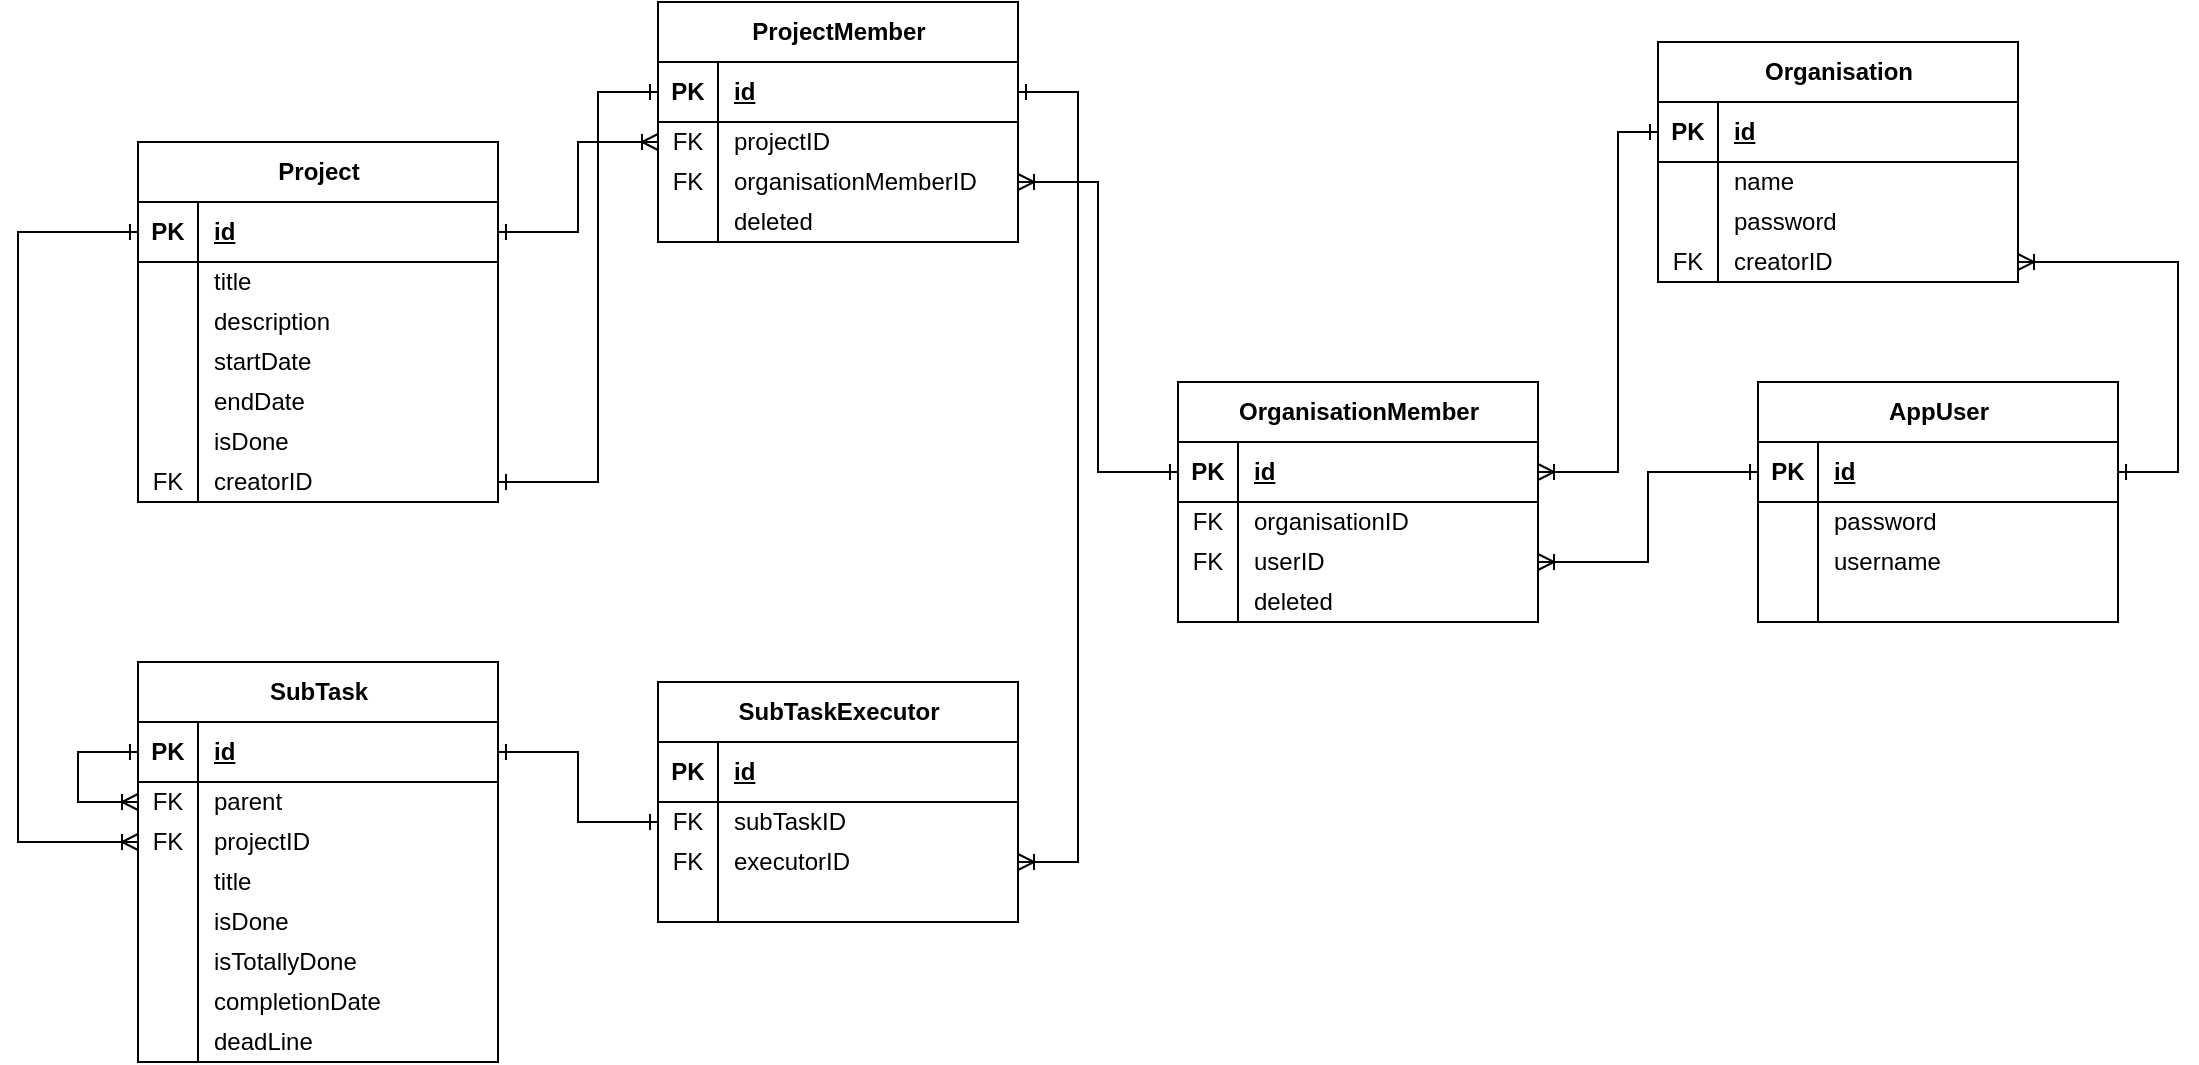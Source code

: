 <mxfile version="24.2.8" type="device">
  <diagram id="R2lEEEUBdFMjLlhIrx00" name="Page-1">
    <mxGraphModel dx="2830" dy="1121" grid="1" gridSize="10" guides="1" tooltips="1" connect="1" arrows="1" fold="1" page="1" pageScale="1" pageWidth="850" pageHeight="1100" math="0" shadow="0" extFonts="Permanent Marker^https://fonts.googleapis.com/css?family=Permanent+Marker">
      <root>
        <mxCell id="0" />
        <mxCell id="1" parent="0" />
        <mxCell id="caWOjnp4RbD7j8c95gHB-34" value="AppUser" style="shape=table;startSize=30;container=1;collapsible=1;childLayout=tableLayout;fixedRows=1;rowLines=0;fontStyle=1;align=center;resizeLast=1;html=1;" vertex="1" parent="1">
          <mxGeometry x="330" y="550" width="180" height="120" as="geometry" />
        </mxCell>
        <mxCell id="caWOjnp4RbD7j8c95gHB-35" value="" style="shape=tableRow;horizontal=0;startSize=0;swimlaneHead=0;swimlaneBody=0;fillColor=none;collapsible=0;dropTarget=0;points=[[0,0.5],[1,0.5]];portConstraint=eastwest;top=0;left=0;right=0;bottom=1;" vertex="1" parent="caWOjnp4RbD7j8c95gHB-34">
          <mxGeometry y="30" width="180" height="30" as="geometry" />
        </mxCell>
        <mxCell id="caWOjnp4RbD7j8c95gHB-36" value="PK" style="shape=partialRectangle;connectable=0;fillColor=none;top=0;left=0;bottom=0;right=0;fontStyle=1;overflow=hidden;whiteSpace=wrap;html=1;" vertex="1" parent="caWOjnp4RbD7j8c95gHB-35">
          <mxGeometry width="30" height="30" as="geometry">
            <mxRectangle width="30" height="30" as="alternateBounds" />
          </mxGeometry>
        </mxCell>
        <mxCell id="caWOjnp4RbD7j8c95gHB-37" value="id" style="shape=partialRectangle;connectable=0;fillColor=none;top=0;left=0;bottom=0;right=0;align=left;spacingLeft=6;fontStyle=5;overflow=hidden;whiteSpace=wrap;html=1;" vertex="1" parent="caWOjnp4RbD7j8c95gHB-35">
          <mxGeometry x="30" width="150" height="30" as="geometry">
            <mxRectangle width="150" height="30" as="alternateBounds" />
          </mxGeometry>
        </mxCell>
        <mxCell id="caWOjnp4RbD7j8c95gHB-38" value="" style="shape=tableRow;horizontal=0;startSize=0;swimlaneHead=0;swimlaneBody=0;fillColor=none;collapsible=0;dropTarget=0;points=[[0,0.5],[1,0.5]];portConstraint=eastwest;top=0;left=0;right=0;bottom=0;" vertex="1" parent="caWOjnp4RbD7j8c95gHB-34">
          <mxGeometry y="60" width="180" height="20" as="geometry" />
        </mxCell>
        <mxCell id="caWOjnp4RbD7j8c95gHB-39" value="" style="shape=partialRectangle;connectable=0;fillColor=none;top=0;left=0;bottom=0;right=0;editable=1;overflow=hidden;whiteSpace=wrap;html=1;" vertex="1" parent="caWOjnp4RbD7j8c95gHB-38">
          <mxGeometry width="30" height="20" as="geometry">
            <mxRectangle width="30" height="20" as="alternateBounds" />
          </mxGeometry>
        </mxCell>
        <mxCell id="caWOjnp4RbD7j8c95gHB-40" value="password" style="shape=partialRectangle;connectable=0;fillColor=none;top=0;left=0;bottom=0;right=0;align=left;spacingLeft=6;overflow=hidden;whiteSpace=wrap;html=1;" vertex="1" parent="caWOjnp4RbD7j8c95gHB-38">
          <mxGeometry x="30" width="150" height="20" as="geometry">
            <mxRectangle width="150" height="20" as="alternateBounds" />
          </mxGeometry>
        </mxCell>
        <mxCell id="caWOjnp4RbD7j8c95gHB-41" value="" style="shape=tableRow;horizontal=0;startSize=0;swimlaneHead=0;swimlaneBody=0;fillColor=none;collapsible=0;dropTarget=0;points=[[0,0.5],[1,0.5]];portConstraint=eastwest;top=0;left=0;right=0;bottom=0;" vertex="1" parent="caWOjnp4RbD7j8c95gHB-34">
          <mxGeometry y="80" width="180" height="20" as="geometry" />
        </mxCell>
        <mxCell id="caWOjnp4RbD7j8c95gHB-42" value="" style="shape=partialRectangle;connectable=0;fillColor=none;top=0;left=0;bottom=0;right=0;editable=1;overflow=hidden;whiteSpace=wrap;html=1;" vertex="1" parent="caWOjnp4RbD7j8c95gHB-41">
          <mxGeometry width="30" height="20" as="geometry">
            <mxRectangle width="30" height="20" as="alternateBounds" />
          </mxGeometry>
        </mxCell>
        <mxCell id="caWOjnp4RbD7j8c95gHB-43" value="username" style="shape=partialRectangle;connectable=0;fillColor=none;top=0;left=0;bottom=0;right=0;align=left;spacingLeft=6;overflow=hidden;whiteSpace=wrap;html=1;" vertex="1" parent="caWOjnp4RbD7j8c95gHB-41">
          <mxGeometry x="30" width="150" height="20" as="geometry">
            <mxRectangle width="150" height="20" as="alternateBounds" />
          </mxGeometry>
        </mxCell>
        <mxCell id="caWOjnp4RbD7j8c95gHB-44" value="" style="shape=tableRow;horizontal=0;startSize=0;swimlaneHead=0;swimlaneBody=0;fillColor=none;collapsible=0;dropTarget=0;points=[[0,0.5],[1,0.5]];portConstraint=eastwest;top=0;left=0;right=0;bottom=0;" vertex="1" parent="caWOjnp4RbD7j8c95gHB-34">
          <mxGeometry y="100" width="180" height="20" as="geometry" />
        </mxCell>
        <mxCell id="caWOjnp4RbD7j8c95gHB-45" value="" style="shape=partialRectangle;connectable=0;fillColor=none;top=0;left=0;bottom=0;right=0;editable=1;overflow=hidden;whiteSpace=wrap;html=1;" vertex="1" parent="caWOjnp4RbD7j8c95gHB-44">
          <mxGeometry width="30" height="20" as="geometry">
            <mxRectangle width="30" height="20" as="alternateBounds" />
          </mxGeometry>
        </mxCell>
        <mxCell id="caWOjnp4RbD7j8c95gHB-46" value="" style="shape=partialRectangle;connectable=0;fillColor=none;top=0;left=0;bottom=0;right=0;align=left;spacingLeft=6;overflow=hidden;whiteSpace=wrap;html=1;" vertex="1" parent="caWOjnp4RbD7j8c95gHB-44">
          <mxGeometry x="30" width="150" height="20" as="geometry">
            <mxRectangle width="150" height="20" as="alternateBounds" />
          </mxGeometry>
        </mxCell>
        <mxCell id="caWOjnp4RbD7j8c95gHB-50" value="Organisation" style="shape=table;startSize=30;container=1;collapsible=1;childLayout=tableLayout;fixedRows=1;rowLines=0;fontStyle=1;align=center;resizeLast=1;html=1;" vertex="1" parent="1">
          <mxGeometry x="280" y="380" width="180" height="120" as="geometry" />
        </mxCell>
        <mxCell id="caWOjnp4RbD7j8c95gHB-51" value="" style="shape=tableRow;horizontal=0;startSize=0;swimlaneHead=0;swimlaneBody=0;fillColor=none;collapsible=0;dropTarget=0;points=[[0,0.5],[1,0.5]];portConstraint=eastwest;top=0;left=0;right=0;bottom=1;" vertex="1" parent="caWOjnp4RbD7j8c95gHB-50">
          <mxGeometry y="30" width="180" height="30" as="geometry" />
        </mxCell>
        <mxCell id="caWOjnp4RbD7j8c95gHB-52" value="PK" style="shape=partialRectangle;connectable=0;fillColor=none;top=0;left=0;bottom=0;right=0;fontStyle=1;overflow=hidden;whiteSpace=wrap;html=1;" vertex="1" parent="caWOjnp4RbD7j8c95gHB-51">
          <mxGeometry width="30" height="30" as="geometry">
            <mxRectangle width="30" height="30" as="alternateBounds" />
          </mxGeometry>
        </mxCell>
        <mxCell id="caWOjnp4RbD7j8c95gHB-53" value="id" style="shape=partialRectangle;connectable=0;fillColor=none;top=0;left=0;bottom=0;right=0;align=left;spacingLeft=6;fontStyle=5;overflow=hidden;whiteSpace=wrap;html=1;" vertex="1" parent="caWOjnp4RbD7j8c95gHB-51">
          <mxGeometry x="30" width="150" height="30" as="geometry">
            <mxRectangle width="150" height="30" as="alternateBounds" />
          </mxGeometry>
        </mxCell>
        <mxCell id="caWOjnp4RbD7j8c95gHB-54" value="" style="shape=tableRow;horizontal=0;startSize=0;swimlaneHead=0;swimlaneBody=0;fillColor=none;collapsible=0;dropTarget=0;points=[[0,0.5],[1,0.5]];portConstraint=eastwest;top=0;left=0;right=0;bottom=0;" vertex="1" parent="caWOjnp4RbD7j8c95gHB-50">
          <mxGeometry y="60" width="180" height="20" as="geometry" />
        </mxCell>
        <mxCell id="caWOjnp4RbD7j8c95gHB-55" value="" style="shape=partialRectangle;connectable=0;fillColor=none;top=0;left=0;bottom=0;right=0;editable=1;overflow=hidden;whiteSpace=wrap;html=1;" vertex="1" parent="caWOjnp4RbD7j8c95gHB-54">
          <mxGeometry width="30" height="20" as="geometry">
            <mxRectangle width="30" height="20" as="alternateBounds" />
          </mxGeometry>
        </mxCell>
        <mxCell id="caWOjnp4RbD7j8c95gHB-56" value="name" style="shape=partialRectangle;connectable=0;fillColor=none;top=0;left=0;bottom=0;right=0;align=left;spacingLeft=6;overflow=hidden;whiteSpace=wrap;html=1;" vertex="1" parent="caWOjnp4RbD7j8c95gHB-54">
          <mxGeometry x="30" width="150" height="20" as="geometry">
            <mxRectangle width="150" height="20" as="alternateBounds" />
          </mxGeometry>
        </mxCell>
        <mxCell id="caWOjnp4RbD7j8c95gHB-57" value="" style="shape=tableRow;horizontal=0;startSize=0;swimlaneHead=0;swimlaneBody=0;fillColor=none;collapsible=0;dropTarget=0;points=[[0,0.5],[1,0.5]];portConstraint=eastwest;top=0;left=0;right=0;bottom=0;" vertex="1" parent="caWOjnp4RbD7j8c95gHB-50">
          <mxGeometry y="80" width="180" height="20" as="geometry" />
        </mxCell>
        <mxCell id="caWOjnp4RbD7j8c95gHB-58" value="" style="shape=partialRectangle;connectable=0;fillColor=none;top=0;left=0;bottom=0;right=0;editable=1;overflow=hidden;whiteSpace=wrap;html=1;" vertex="1" parent="caWOjnp4RbD7j8c95gHB-57">
          <mxGeometry width="30" height="20" as="geometry">
            <mxRectangle width="30" height="20" as="alternateBounds" />
          </mxGeometry>
        </mxCell>
        <mxCell id="caWOjnp4RbD7j8c95gHB-59" value="password" style="shape=partialRectangle;connectable=0;fillColor=none;top=0;left=0;bottom=0;right=0;align=left;spacingLeft=6;overflow=hidden;whiteSpace=wrap;html=1;" vertex="1" parent="caWOjnp4RbD7j8c95gHB-57">
          <mxGeometry x="30" width="150" height="20" as="geometry">
            <mxRectangle width="150" height="20" as="alternateBounds" />
          </mxGeometry>
        </mxCell>
        <mxCell id="caWOjnp4RbD7j8c95gHB-60" value="" style="shape=tableRow;horizontal=0;startSize=0;swimlaneHead=0;swimlaneBody=0;fillColor=none;collapsible=0;dropTarget=0;points=[[0,0.5],[1,0.5]];portConstraint=eastwest;top=0;left=0;right=0;bottom=0;" vertex="1" parent="caWOjnp4RbD7j8c95gHB-50">
          <mxGeometry y="100" width="180" height="20" as="geometry" />
        </mxCell>
        <mxCell id="caWOjnp4RbD7j8c95gHB-61" value="FK" style="shape=partialRectangle;connectable=0;fillColor=none;top=0;left=0;bottom=0;right=0;editable=1;overflow=hidden;whiteSpace=wrap;html=1;" vertex="1" parent="caWOjnp4RbD7j8c95gHB-60">
          <mxGeometry width="30" height="20" as="geometry">
            <mxRectangle width="30" height="20" as="alternateBounds" />
          </mxGeometry>
        </mxCell>
        <mxCell id="caWOjnp4RbD7j8c95gHB-62" value="creatorID" style="shape=partialRectangle;connectable=0;fillColor=none;top=0;left=0;bottom=0;right=0;align=left;spacingLeft=6;overflow=hidden;whiteSpace=wrap;html=1;" vertex="1" parent="caWOjnp4RbD7j8c95gHB-60">
          <mxGeometry x="30" width="150" height="20" as="geometry">
            <mxRectangle width="150" height="20" as="alternateBounds" />
          </mxGeometry>
        </mxCell>
        <mxCell id="caWOjnp4RbD7j8c95gHB-63" value="OrganisationMember" style="shape=table;startSize=30;container=1;collapsible=1;childLayout=tableLayout;fixedRows=1;rowLines=0;fontStyle=1;align=center;resizeLast=1;html=1;" vertex="1" parent="1">
          <mxGeometry x="40" y="550" width="180" height="120" as="geometry" />
        </mxCell>
        <mxCell id="caWOjnp4RbD7j8c95gHB-64" value="" style="shape=tableRow;horizontal=0;startSize=0;swimlaneHead=0;swimlaneBody=0;fillColor=none;collapsible=0;dropTarget=0;points=[[0,0.5],[1,0.5]];portConstraint=eastwest;top=0;left=0;right=0;bottom=1;" vertex="1" parent="caWOjnp4RbD7j8c95gHB-63">
          <mxGeometry y="30" width="180" height="30" as="geometry" />
        </mxCell>
        <mxCell id="caWOjnp4RbD7j8c95gHB-65" value="PK" style="shape=partialRectangle;connectable=0;fillColor=none;top=0;left=0;bottom=0;right=0;fontStyle=1;overflow=hidden;whiteSpace=wrap;html=1;" vertex="1" parent="caWOjnp4RbD7j8c95gHB-64">
          <mxGeometry width="30" height="30" as="geometry">
            <mxRectangle width="30" height="30" as="alternateBounds" />
          </mxGeometry>
        </mxCell>
        <mxCell id="caWOjnp4RbD7j8c95gHB-66" value="id" style="shape=partialRectangle;connectable=0;fillColor=none;top=0;left=0;bottom=0;right=0;align=left;spacingLeft=6;fontStyle=5;overflow=hidden;whiteSpace=wrap;html=1;" vertex="1" parent="caWOjnp4RbD7j8c95gHB-64">
          <mxGeometry x="30" width="150" height="30" as="geometry">
            <mxRectangle width="150" height="30" as="alternateBounds" />
          </mxGeometry>
        </mxCell>
        <mxCell id="caWOjnp4RbD7j8c95gHB-67" value="" style="shape=tableRow;horizontal=0;startSize=0;swimlaneHead=0;swimlaneBody=0;fillColor=none;collapsible=0;dropTarget=0;points=[[0,0.5],[1,0.5]];portConstraint=eastwest;top=0;left=0;right=0;bottom=0;" vertex="1" parent="caWOjnp4RbD7j8c95gHB-63">
          <mxGeometry y="60" width="180" height="20" as="geometry" />
        </mxCell>
        <mxCell id="caWOjnp4RbD7j8c95gHB-68" value="FK" style="shape=partialRectangle;connectable=0;fillColor=none;top=0;left=0;bottom=0;right=0;editable=1;overflow=hidden;whiteSpace=wrap;html=1;" vertex="1" parent="caWOjnp4RbD7j8c95gHB-67">
          <mxGeometry width="30" height="20" as="geometry">
            <mxRectangle width="30" height="20" as="alternateBounds" />
          </mxGeometry>
        </mxCell>
        <mxCell id="caWOjnp4RbD7j8c95gHB-69" value="organisationID" style="shape=partialRectangle;connectable=0;fillColor=none;top=0;left=0;bottom=0;right=0;align=left;spacingLeft=6;overflow=hidden;whiteSpace=wrap;html=1;" vertex="1" parent="caWOjnp4RbD7j8c95gHB-67">
          <mxGeometry x="30" width="150" height="20" as="geometry">
            <mxRectangle width="150" height="20" as="alternateBounds" />
          </mxGeometry>
        </mxCell>
        <mxCell id="caWOjnp4RbD7j8c95gHB-70" value="" style="shape=tableRow;horizontal=0;startSize=0;swimlaneHead=0;swimlaneBody=0;fillColor=none;collapsible=0;dropTarget=0;points=[[0,0.5],[1,0.5]];portConstraint=eastwest;top=0;left=0;right=0;bottom=0;" vertex="1" parent="caWOjnp4RbD7j8c95gHB-63">
          <mxGeometry y="80" width="180" height="20" as="geometry" />
        </mxCell>
        <mxCell id="caWOjnp4RbD7j8c95gHB-71" value="FK" style="shape=partialRectangle;connectable=0;fillColor=none;top=0;left=0;bottom=0;right=0;editable=1;overflow=hidden;whiteSpace=wrap;html=1;" vertex="1" parent="caWOjnp4RbD7j8c95gHB-70">
          <mxGeometry width="30" height="20" as="geometry">
            <mxRectangle width="30" height="20" as="alternateBounds" />
          </mxGeometry>
        </mxCell>
        <mxCell id="caWOjnp4RbD7j8c95gHB-72" value="userID" style="shape=partialRectangle;connectable=0;fillColor=none;top=0;left=0;bottom=0;right=0;align=left;spacingLeft=6;overflow=hidden;whiteSpace=wrap;html=1;" vertex="1" parent="caWOjnp4RbD7j8c95gHB-70">
          <mxGeometry x="30" width="150" height="20" as="geometry">
            <mxRectangle width="150" height="20" as="alternateBounds" />
          </mxGeometry>
        </mxCell>
        <mxCell id="caWOjnp4RbD7j8c95gHB-73" value="" style="shape=tableRow;horizontal=0;startSize=0;swimlaneHead=0;swimlaneBody=0;fillColor=none;collapsible=0;dropTarget=0;points=[[0,0.5],[1,0.5]];portConstraint=eastwest;top=0;left=0;right=0;bottom=0;" vertex="1" parent="caWOjnp4RbD7j8c95gHB-63">
          <mxGeometry y="100" width="180" height="20" as="geometry" />
        </mxCell>
        <mxCell id="caWOjnp4RbD7j8c95gHB-74" value="" style="shape=partialRectangle;connectable=0;fillColor=none;top=0;left=0;bottom=0;right=0;editable=1;overflow=hidden;whiteSpace=wrap;html=1;" vertex="1" parent="caWOjnp4RbD7j8c95gHB-73">
          <mxGeometry width="30" height="20" as="geometry">
            <mxRectangle width="30" height="20" as="alternateBounds" />
          </mxGeometry>
        </mxCell>
        <mxCell id="caWOjnp4RbD7j8c95gHB-75" value="deleted" style="shape=partialRectangle;connectable=0;fillColor=none;top=0;left=0;bottom=0;right=0;align=left;spacingLeft=6;overflow=hidden;whiteSpace=wrap;html=1;" vertex="1" parent="caWOjnp4RbD7j8c95gHB-73">
          <mxGeometry x="30" width="150" height="20" as="geometry">
            <mxRectangle width="150" height="20" as="alternateBounds" />
          </mxGeometry>
        </mxCell>
        <mxCell id="caWOjnp4RbD7j8c95gHB-76" value="ProjectMember" style="shape=table;startSize=30;container=1;collapsible=1;childLayout=tableLayout;fixedRows=1;rowLines=0;fontStyle=1;align=center;resizeLast=1;html=1;" vertex="1" parent="1">
          <mxGeometry x="-220" y="360" width="180" height="120" as="geometry" />
        </mxCell>
        <mxCell id="caWOjnp4RbD7j8c95gHB-77" value="" style="shape=tableRow;horizontal=0;startSize=0;swimlaneHead=0;swimlaneBody=0;fillColor=none;collapsible=0;dropTarget=0;points=[[0,0.5],[1,0.5]];portConstraint=eastwest;top=0;left=0;right=0;bottom=1;" vertex="1" parent="caWOjnp4RbD7j8c95gHB-76">
          <mxGeometry y="30" width="180" height="30" as="geometry" />
        </mxCell>
        <mxCell id="caWOjnp4RbD7j8c95gHB-78" value="PK" style="shape=partialRectangle;connectable=0;fillColor=none;top=0;left=0;bottom=0;right=0;fontStyle=1;overflow=hidden;whiteSpace=wrap;html=1;" vertex="1" parent="caWOjnp4RbD7j8c95gHB-77">
          <mxGeometry width="30" height="30" as="geometry">
            <mxRectangle width="30" height="30" as="alternateBounds" />
          </mxGeometry>
        </mxCell>
        <mxCell id="caWOjnp4RbD7j8c95gHB-79" value="id" style="shape=partialRectangle;connectable=0;fillColor=none;top=0;left=0;bottom=0;right=0;align=left;spacingLeft=6;fontStyle=5;overflow=hidden;whiteSpace=wrap;html=1;" vertex="1" parent="caWOjnp4RbD7j8c95gHB-77">
          <mxGeometry x="30" width="150" height="30" as="geometry">
            <mxRectangle width="150" height="30" as="alternateBounds" />
          </mxGeometry>
        </mxCell>
        <mxCell id="caWOjnp4RbD7j8c95gHB-80" value="" style="shape=tableRow;horizontal=0;startSize=0;swimlaneHead=0;swimlaneBody=0;fillColor=none;collapsible=0;dropTarget=0;points=[[0,0.5],[1,0.5]];portConstraint=eastwest;top=0;left=0;right=0;bottom=0;" vertex="1" parent="caWOjnp4RbD7j8c95gHB-76">
          <mxGeometry y="60" width="180" height="20" as="geometry" />
        </mxCell>
        <mxCell id="caWOjnp4RbD7j8c95gHB-81" value="FK" style="shape=partialRectangle;connectable=0;fillColor=none;top=0;left=0;bottom=0;right=0;editable=1;overflow=hidden;whiteSpace=wrap;html=1;" vertex="1" parent="caWOjnp4RbD7j8c95gHB-80">
          <mxGeometry width="30" height="20" as="geometry">
            <mxRectangle width="30" height="20" as="alternateBounds" />
          </mxGeometry>
        </mxCell>
        <mxCell id="caWOjnp4RbD7j8c95gHB-82" value="projectID" style="shape=partialRectangle;connectable=0;fillColor=none;top=0;left=0;bottom=0;right=0;align=left;spacingLeft=6;overflow=hidden;whiteSpace=wrap;html=1;" vertex="1" parent="caWOjnp4RbD7j8c95gHB-80">
          <mxGeometry x="30" width="150" height="20" as="geometry">
            <mxRectangle width="150" height="20" as="alternateBounds" />
          </mxGeometry>
        </mxCell>
        <mxCell id="caWOjnp4RbD7j8c95gHB-83" value="" style="shape=tableRow;horizontal=0;startSize=0;swimlaneHead=0;swimlaneBody=0;fillColor=none;collapsible=0;dropTarget=0;points=[[0,0.5],[1,0.5]];portConstraint=eastwest;top=0;left=0;right=0;bottom=0;" vertex="1" parent="caWOjnp4RbD7j8c95gHB-76">
          <mxGeometry y="80" width="180" height="20" as="geometry" />
        </mxCell>
        <mxCell id="caWOjnp4RbD7j8c95gHB-84" value="FK" style="shape=partialRectangle;connectable=0;fillColor=none;top=0;left=0;bottom=0;right=0;editable=1;overflow=hidden;whiteSpace=wrap;html=1;" vertex="1" parent="caWOjnp4RbD7j8c95gHB-83">
          <mxGeometry width="30" height="20" as="geometry">
            <mxRectangle width="30" height="20" as="alternateBounds" />
          </mxGeometry>
        </mxCell>
        <mxCell id="caWOjnp4RbD7j8c95gHB-85" value="organisationMemberID" style="shape=partialRectangle;connectable=0;fillColor=none;top=0;left=0;bottom=0;right=0;align=left;spacingLeft=6;overflow=hidden;whiteSpace=wrap;html=1;" vertex="1" parent="caWOjnp4RbD7j8c95gHB-83">
          <mxGeometry x="30" width="150" height="20" as="geometry">
            <mxRectangle width="150" height="20" as="alternateBounds" />
          </mxGeometry>
        </mxCell>
        <mxCell id="caWOjnp4RbD7j8c95gHB-86" value="" style="shape=tableRow;horizontal=0;startSize=0;swimlaneHead=0;swimlaneBody=0;fillColor=none;collapsible=0;dropTarget=0;points=[[0,0.5],[1,0.5]];portConstraint=eastwest;top=0;left=0;right=0;bottom=0;" vertex="1" parent="caWOjnp4RbD7j8c95gHB-76">
          <mxGeometry y="100" width="180" height="20" as="geometry" />
        </mxCell>
        <mxCell id="caWOjnp4RbD7j8c95gHB-87" value="" style="shape=partialRectangle;connectable=0;fillColor=none;top=0;left=0;bottom=0;right=0;editable=1;overflow=hidden;whiteSpace=wrap;html=1;" vertex="1" parent="caWOjnp4RbD7j8c95gHB-86">
          <mxGeometry width="30" height="20" as="geometry">
            <mxRectangle width="30" height="20" as="alternateBounds" />
          </mxGeometry>
        </mxCell>
        <mxCell id="caWOjnp4RbD7j8c95gHB-88" value="deleted" style="shape=partialRectangle;connectable=0;fillColor=none;top=0;left=0;bottom=0;right=0;align=left;spacingLeft=6;overflow=hidden;whiteSpace=wrap;html=1;" vertex="1" parent="caWOjnp4RbD7j8c95gHB-86">
          <mxGeometry x="30" width="150" height="20" as="geometry">
            <mxRectangle width="150" height="20" as="alternateBounds" />
          </mxGeometry>
        </mxCell>
        <mxCell id="caWOjnp4RbD7j8c95gHB-121" value="Project" style="shape=table;startSize=30;container=1;collapsible=1;childLayout=tableLayout;fixedRows=1;rowLines=0;fontStyle=1;align=center;resizeLast=1;html=1;" vertex="1" parent="1">
          <mxGeometry x="-480" y="430" width="180" height="180" as="geometry" />
        </mxCell>
        <mxCell id="caWOjnp4RbD7j8c95gHB-122" value="" style="shape=tableRow;horizontal=0;startSize=0;swimlaneHead=0;swimlaneBody=0;fillColor=none;collapsible=0;dropTarget=0;points=[[0,0.5],[1,0.5]];portConstraint=eastwest;top=0;left=0;right=0;bottom=1;" vertex="1" parent="caWOjnp4RbD7j8c95gHB-121">
          <mxGeometry y="30" width="180" height="30" as="geometry" />
        </mxCell>
        <mxCell id="caWOjnp4RbD7j8c95gHB-123" value="PK" style="shape=partialRectangle;connectable=0;fillColor=none;top=0;left=0;bottom=0;right=0;fontStyle=1;overflow=hidden;whiteSpace=wrap;html=1;" vertex="1" parent="caWOjnp4RbD7j8c95gHB-122">
          <mxGeometry width="30" height="30" as="geometry">
            <mxRectangle width="30" height="30" as="alternateBounds" />
          </mxGeometry>
        </mxCell>
        <mxCell id="caWOjnp4RbD7j8c95gHB-124" value="id" style="shape=partialRectangle;connectable=0;fillColor=none;top=0;left=0;bottom=0;right=0;align=left;spacingLeft=6;fontStyle=5;overflow=hidden;whiteSpace=wrap;html=1;" vertex="1" parent="caWOjnp4RbD7j8c95gHB-122">
          <mxGeometry x="30" width="150" height="30" as="geometry">
            <mxRectangle width="150" height="30" as="alternateBounds" />
          </mxGeometry>
        </mxCell>
        <mxCell id="caWOjnp4RbD7j8c95gHB-125" value="" style="shape=tableRow;horizontal=0;startSize=0;swimlaneHead=0;swimlaneBody=0;fillColor=none;collapsible=0;dropTarget=0;points=[[0,0.5],[1,0.5]];portConstraint=eastwest;top=0;left=0;right=0;bottom=0;" vertex="1" parent="caWOjnp4RbD7j8c95gHB-121">
          <mxGeometry y="60" width="180" height="20" as="geometry" />
        </mxCell>
        <mxCell id="caWOjnp4RbD7j8c95gHB-126" value="" style="shape=partialRectangle;connectable=0;fillColor=none;top=0;left=0;bottom=0;right=0;editable=1;overflow=hidden;whiteSpace=wrap;html=1;" vertex="1" parent="caWOjnp4RbD7j8c95gHB-125">
          <mxGeometry width="30" height="20" as="geometry">
            <mxRectangle width="30" height="20" as="alternateBounds" />
          </mxGeometry>
        </mxCell>
        <mxCell id="caWOjnp4RbD7j8c95gHB-127" value="title" style="shape=partialRectangle;connectable=0;fillColor=none;top=0;left=0;bottom=0;right=0;align=left;spacingLeft=6;overflow=hidden;whiteSpace=wrap;html=1;" vertex="1" parent="caWOjnp4RbD7j8c95gHB-125">
          <mxGeometry x="30" width="150" height="20" as="geometry">
            <mxRectangle width="150" height="20" as="alternateBounds" />
          </mxGeometry>
        </mxCell>
        <mxCell id="caWOjnp4RbD7j8c95gHB-128" value="" style="shape=tableRow;horizontal=0;startSize=0;swimlaneHead=0;swimlaneBody=0;fillColor=none;collapsible=0;dropTarget=0;points=[[0,0.5],[1,0.5]];portConstraint=eastwest;top=0;left=0;right=0;bottom=0;" vertex="1" parent="caWOjnp4RbD7j8c95gHB-121">
          <mxGeometry y="80" width="180" height="20" as="geometry" />
        </mxCell>
        <mxCell id="caWOjnp4RbD7j8c95gHB-129" value="" style="shape=partialRectangle;connectable=0;fillColor=none;top=0;left=0;bottom=0;right=0;editable=1;overflow=hidden;whiteSpace=wrap;html=1;" vertex="1" parent="caWOjnp4RbD7j8c95gHB-128">
          <mxGeometry width="30" height="20" as="geometry">
            <mxRectangle width="30" height="20" as="alternateBounds" />
          </mxGeometry>
        </mxCell>
        <mxCell id="caWOjnp4RbD7j8c95gHB-130" value="description" style="shape=partialRectangle;connectable=0;fillColor=none;top=0;left=0;bottom=0;right=0;align=left;spacingLeft=6;overflow=hidden;whiteSpace=wrap;html=1;" vertex="1" parent="caWOjnp4RbD7j8c95gHB-128">
          <mxGeometry x="30" width="150" height="20" as="geometry">
            <mxRectangle width="150" height="20" as="alternateBounds" />
          </mxGeometry>
        </mxCell>
        <mxCell id="caWOjnp4RbD7j8c95gHB-131" value="" style="shape=tableRow;horizontal=0;startSize=0;swimlaneHead=0;swimlaneBody=0;fillColor=none;collapsible=0;dropTarget=0;points=[[0,0.5],[1,0.5]];portConstraint=eastwest;top=0;left=0;right=0;bottom=0;" vertex="1" parent="caWOjnp4RbD7j8c95gHB-121">
          <mxGeometry y="100" width="180" height="20" as="geometry" />
        </mxCell>
        <mxCell id="caWOjnp4RbD7j8c95gHB-132" value="" style="shape=partialRectangle;connectable=0;fillColor=none;top=0;left=0;bottom=0;right=0;editable=1;overflow=hidden;whiteSpace=wrap;html=1;" vertex="1" parent="caWOjnp4RbD7j8c95gHB-131">
          <mxGeometry width="30" height="20" as="geometry">
            <mxRectangle width="30" height="20" as="alternateBounds" />
          </mxGeometry>
        </mxCell>
        <mxCell id="caWOjnp4RbD7j8c95gHB-133" value="startDate" style="shape=partialRectangle;connectable=0;fillColor=none;top=0;left=0;bottom=0;right=0;align=left;spacingLeft=6;overflow=hidden;whiteSpace=wrap;html=1;" vertex="1" parent="caWOjnp4RbD7j8c95gHB-131">
          <mxGeometry x="30" width="150" height="20" as="geometry">
            <mxRectangle width="150" height="20" as="alternateBounds" />
          </mxGeometry>
        </mxCell>
        <mxCell id="caWOjnp4RbD7j8c95gHB-134" value="" style="shape=tableRow;horizontal=0;startSize=0;swimlaneHead=0;swimlaneBody=0;fillColor=none;collapsible=0;dropTarget=0;points=[[0,0.5],[1,0.5]];portConstraint=eastwest;top=0;left=0;right=0;bottom=0;" vertex="1" parent="caWOjnp4RbD7j8c95gHB-121">
          <mxGeometry y="120" width="180" height="20" as="geometry" />
        </mxCell>
        <mxCell id="caWOjnp4RbD7j8c95gHB-135" value="" style="shape=partialRectangle;connectable=0;fillColor=none;top=0;left=0;bottom=0;right=0;editable=1;overflow=hidden;whiteSpace=wrap;html=1;" vertex="1" parent="caWOjnp4RbD7j8c95gHB-134">
          <mxGeometry width="30" height="20" as="geometry">
            <mxRectangle width="30" height="20" as="alternateBounds" />
          </mxGeometry>
        </mxCell>
        <mxCell id="caWOjnp4RbD7j8c95gHB-136" value="endDate" style="shape=partialRectangle;connectable=0;fillColor=none;top=0;left=0;bottom=0;right=0;align=left;spacingLeft=6;overflow=hidden;whiteSpace=wrap;html=1;" vertex="1" parent="caWOjnp4RbD7j8c95gHB-134">
          <mxGeometry x="30" width="150" height="20" as="geometry">
            <mxRectangle width="150" height="20" as="alternateBounds" />
          </mxGeometry>
        </mxCell>
        <mxCell id="caWOjnp4RbD7j8c95gHB-137" value="" style="shape=tableRow;horizontal=0;startSize=0;swimlaneHead=0;swimlaneBody=0;fillColor=none;collapsible=0;dropTarget=0;points=[[0,0.5],[1,0.5]];portConstraint=eastwest;top=0;left=0;right=0;bottom=0;" vertex="1" parent="caWOjnp4RbD7j8c95gHB-121">
          <mxGeometry y="140" width="180" height="20" as="geometry" />
        </mxCell>
        <mxCell id="caWOjnp4RbD7j8c95gHB-138" value="" style="shape=partialRectangle;connectable=0;fillColor=none;top=0;left=0;bottom=0;right=0;editable=1;overflow=hidden;whiteSpace=wrap;html=1;" vertex="1" parent="caWOjnp4RbD7j8c95gHB-137">
          <mxGeometry width="30" height="20" as="geometry">
            <mxRectangle width="30" height="20" as="alternateBounds" />
          </mxGeometry>
        </mxCell>
        <mxCell id="caWOjnp4RbD7j8c95gHB-139" value="isDone" style="shape=partialRectangle;connectable=0;fillColor=none;top=0;left=0;bottom=0;right=0;align=left;spacingLeft=6;overflow=hidden;whiteSpace=wrap;html=1;" vertex="1" parent="caWOjnp4RbD7j8c95gHB-137">
          <mxGeometry x="30" width="150" height="20" as="geometry">
            <mxRectangle width="150" height="20" as="alternateBounds" />
          </mxGeometry>
        </mxCell>
        <mxCell id="caWOjnp4RbD7j8c95gHB-140" value="" style="shape=tableRow;horizontal=0;startSize=0;swimlaneHead=0;swimlaneBody=0;fillColor=none;collapsible=0;dropTarget=0;points=[[0,0.5],[1,0.5]];portConstraint=eastwest;top=0;left=0;right=0;bottom=0;" vertex="1" parent="caWOjnp4RbD7j8c95gHB-121">
          <mxGeometry y="160" width="180" height="20" as="geometry" />
        </mxCell>
        <mxCell id="caWOjnp4RbD7j8c95gHB-141" value="FK" style="shape=partialRectangle;connectable=0;fillColor=none;top=0;left=0;bottom=0;right=0;editable=1;overflow=hidden;whiteSpace=wrap;html=1;" vertex="1" parent="caWOjnp4RbD7j8c95gHB-140">
          <mxGeometry width="30" height="20" as="geometry">
            <mxRectangle width="30" height="20" as="alternateBounds" />
          </mxGeometry>
        </mxCell>
        <mxCell id="caWOjnp4RbD7j8c95gHB-142" value="creatorID" style="shape=partialRectangle;connectable=0;fillColor=none;top=0;left=0;bottom=0;right=0;align=left;spacingLeft=6;overflow=hidden;whiteSpace=wrap;html=1;" vertex="1" parent="caWOjnp4RbD7j8c95gHB-140">
          <mxGeometry x="30" width="150" height="20" as="geometry">
            <mxRectangle width="150" height="20" as="alternateBounds" />
          </mxGeometry>
        </mxCell>
        <mxCell id="caWOjnp4RbD7j8c95gHB-143" value="SubTask" style="shape=table;startSize=30;container=1;collapsible=1;childLayout=tableLayout;fixedRows=1;rowLines=0;fontStyle=1;align=center;resizeLast=1;html=1;" vertex="1" parent="1">
          <mxGeometry x="-480" y="690" width="180" height="200" as="geometry" />
        </mxCell>
        <mxCell id="caWOjnp4RbD7j8c95gHB-144" value="" style="shape=tableRow;horizontal=0;startSize=0;swimlaneHead=0;swimlaneBody=0;fillColor=none;collapsible=0;dropTarget=0;points=[[0,0.5],[1,0.5]];portConstraint=eastwest;top=0;left=0;right=0;bottom=1;" vertex="1" parent="caWOjnp4RbD7j8c95gHB-143">
          <mxGeometry y="30" width="180" height="30" as="geometry" />
        </mxCell>
        <mxCell id="caWOjnp4RbD7j8c95gHB-145" value="PK" style="shape=partialRectangle;connectable=0;fillColor=none;top=0;left=0;bottom=0;right=0;fontStyle=1;overflow=hidden;whiteSpace=wrap;html=1;" vertex="1" parent="caWOjnp4RbD7j8c95gHB-144">
          <mxGeometry width="30" height="30" as="geometry">
            <mxRectangle width="30" height="30" as="alternateBounds" />
          </mxGeometry>
        </mxCell>
        <mxCell id="caWOjnp4RbD7j8c95gHB-146" value="id" style="shape=partialRectangle;connectable=0;fillColor=none;top=0;left=0;bottom=0;right=0;align=left;spacingLeft=6;fontStyle=5;overflow=hidden;whiteSpace=wrap;html=1;" vertex="1" parent="caWOjnp4RbD7j8c95gHB-144">
          <mxGeometry x="30" width="150" height="30" as="geometry">
            <mxRectangle width="150" height="30" as="alternateBounds" />
          </mxGeometry>
        </mxCell>
        <mxCell id="caWOjnp4RbD7j8c95gHB-147" value="" style="shape=tableRow;horizontal=0;startSize=0;swimlaneHead=0;swimlaneBody=0;fillColor=none;collapsible=0;dropTarget=0;points=[[0,0.5],[1,0.5]];portConstraint=eastwest;top=0;left=0;right=0;bottom=0;" vertex="1" parent="caWOjnp4RbD7j8c95gHB-143">
          <mxGeometry y="60" width="180" height="20" as="geometry" />
        </mxCell>
        <mxCell id="caWOjnp4RbD7j8c95gHB-148" value="FK" style="shape=partialRectangle;connectable=0;fillColor=none;top=0;left=0;bottom=0;right=0;editable=1;overflow=hidden;whiteSpace=wrap;html=1;" vertex="1" parent="caWOjnp4RbD7j8c95gHB-147">
          <mxGeometry width="30" height="20" as="geometry">
            <mxRectangle width="30" height="20" as="alternateBounds" />
          </mxGeometry>
        </mxCell>
        <mxCell id="caWOjnp4RbD7j8c95gHB-149" value="parent" style="shape=partialRectangle;connectable=0;fillColor=none;top=0;left=0;bottom=0;right=0;align=left;spacingLeft=6;overflow=hidden;whiteSpace=wrap;html=1;" vertex="1" parent="caWOjnp4RbD7j8c95gHB-147">
          <mxGeometry x="30" width="150" height="20" as="geometry">
            <mxRectangle width="150" height="20" as="alternateBounds" />
          </mxGeometry>
        </mxCell>
        <mxCell id="caWOjnp4RbD7j8c95gHB-150" value="" style="shape=tableRow;horizontal=0;startSize=0;swimlaneHead=0;swimlaneBody=0;fillColor=none;collapsible=0;dropTarget=0;points=[[0,0.5],[1,0.5]];portConstraint=eastwest;top=0;left=0;right=0;bottom=0;" vertex="1" parent="caWOjnp4RbD7j8c95gHB-143">
          <mxGeometry y="80" width="180" height="20" as="geometry" />
        </mxCell>
        <mxCell id="caWOjnp4RbD7j8c95gHB-151" value="FK" style="shape=partialRectangle;connectable=0;fillColor=none;top=0;left=0;bottom=0;right=0;editable=1;overflow=hidden;whiteSpace=wrap;html=1;" vertex="1" parent="caWOjnp4RbD7j8c95gHB-150">
          <mxGeometry width="30" height="20" as="geometry">
            <mxRectangle width="30" height="20" as="alternateBounds" />
          </mxGeometry>
        </mxCell>
        <mxCell id="caWOjnp4RbD7j8c95gHB-152" value="projectID" style="shape=partialRectangle;connectable=0;fillColor=none;top=0;left=0;bottom=0;right=0;align=left;spacingLeft=6;overflow=hidden;whiteSpace=wrap;html=1;" vertex="1" parent="caWOjnp4RbD7j8c95gHB-150">
          <mxGeometry x="30" width="150" height="20" as="geometry">
            <mxRectangle width="150" height="20" as="alternateBounds" />
          </mxGeometry>
        </mxCell>
        <mxCell id="caWOjnp4RbD7j8c95gHB-153" value="" style="shape=tableRow;horizontal=0;startSize=0;swimlaneHead=0;swimlaneBody=0;fillColor=none;collapsible=0;dropTarget=0;points=[[0,0.5],[1,0.5]];portConstraint=eastwest;top=0;left=0;right=0;bottom=0;" vertex="1" parent="caWOjnp4RbD7j8c95gHB-143">
          <mxGeometry y="100" width="180" height="20" as="geometry" />
        </mxCell>
        <mxCell id="caWOjnp4RbD7j8c95gHB-154" value="" style="shape=partialRectangle;connectable=0;fillColor=none;top=0;left=0;bottom=0;right=0;editable=1;overflow=hidden;whiteSpace=wrap;html=1;" vertex="1" parent="caWOjnp4RbD7j8c95gHB-153">
          <mxGeometry width="30" height="20" as="geometry">
            <mxRectangle width="30" height="20" as="alternateBounds" />
          </mxGeometry>
        </mxCell>
        <mxCell id="caWOjnp4RbD7j8c95gHB-155" value="title" style="shape=partialRectangle;connectable=0;fillColor=none;top=0;left=0;bottom=0;right=0;align=left;spacingLeft=6;overflow=hidden;whiteSpace=wrap;html=1;" vertex="1" parent="caWOjnp4RbD7j8c95gHB-153">
          <mxGeometry x="30" width="150" height="20" as="geometry">
            <mxRectangle width="150" height="20" as="alternateBounds" />
          </mxGeometry>
        </mxCell>
        <mxCell id="caWOjnp4RbD7j8c95gHB-156" value="" style="shape=tableRow;horizontal=0;startSize=0;swimlaneHead=0;swimlaneBody=0;fillColor=none;collapsible=0;dropTarget=0;points=[[0,0.5],[1,0.5]];portConstraint=eastwest;top=0;left=0;right=0;bottom=0;" vertex="1" parent="caWOjnp4RbD7j8c95gHB-143">
          <mxGeometry y="120" width="180" height="20" as="geometry" />
        </mxCell>
        <mxCell id="caWOjnp4RbD7j8c95gHB-157" value="" style="shape=partialRectangle;connectable=0;fillColor=none;top=0;left=0;bottom=0;right=0;editable=1;overflow=hidden;whiteSpace=wrap;html=1;" vertex="1" parent="caWOjnp4RbD7j8c95gHB-156">
          <mxGeometry width="30" height="20" as="geometry">
            <mxRectangle width="30" height="20" as="alternateBounds" />
          </mxGeometry>
        </mxCell>
        <mxCell id="caWOjnp4RbD7j8c95gHB-158" value="isDone" style="shape=partialRectangle;connectable=0;fillColor=none;top=0;left=0;bottom=0;right=0;align=left;spacingLeft=6;overflow=hidden;whiteSpace=wrap;html=1;" vertex="1" parent="caWOjnp4RbD7j8c95gHB-156">
          <mxGeometry x="30" width="150" height="20" as="geometry">
            <mxRectangle width="150" height="20" as="alternateBounds" />
          </mxGeometry>
        </mxCell>
        <mxCell id="caWOjnp4RbD7j8c95gHB-159" value="" style="shape=tableRow;horizontal=0;startSize=0;swimlaneHead=0;swimlaneBody=0;fillColor=none;collapsible=0;dropTarget=0;points=[[0,0.5],[1,0.5]];portConstraint=eastwest;top=0;left=0;right=0;bottom=0;" vertex="1" parent="caWOjnp4RbD7j8c95gHB-143">
          <mxGeometry y="140" width="180" height="20" as="geometry" />
        </mxCell>
        <mxCell id="caWOjnp4RbD7j8c95gHB-160" value="" style="shape=partialRectangle;connectable=0;fillColor=none;top=0;left=0;bottom=0;right=0;editable=1;overflow=hidden;whiteSpace=wrap;html=1;" vertex="1" parent="caWOjnp4RbD7j8c95gHB-159">
          <mxGeometry width="30" height="20" as="geometry">
            <mxRectangle width="30" height="20" as="alternateBounds" />
          </mxGeometry>
        </mxCell>
        <mxCell id="caWOjnp4RbD7j8c95gHB-161" value="isTotallyDone" style="shape=partialRectangle;connectable=0;fillColor=none;top=0;left=0;bottom=0;right=0;align=left;spacingLeft=6;overflow=hidden;whiteSpace=wrap;html=1;" vertex="1" parent="caWOjnp4RbD7j8c95gHB-159">
          <mxGeometry x="30" width="150" height="20" as="geometry">
            <mxRectangle width="150" height="20" as="alternateBounds" />
          </mxGeometry>
        </mxCell>
        <mxCell id="caWOjnp4RbD7j8c95gHB-162" value="" style="shape=tableRow;horizontal=0;startSize=0;swimlaneHead=0;swimlaneBody=0;fillColor=none;collapsible=0;dropTarget=0;points=[[0,0.5],[1,0.5]];portConstraint=eastwest;top=0;left=0;right=0;bottom=0;" vertex="1" parent="caWOjnp4RbD7j8c95gHB-143">
          <mxGeometry y="160" width="180" height="20" as="geometry" />
        </mxCell>
        <mxCell id="caWOjnp4RbD7j8c95gHB-163" value="" style="shape=partialRectangle;connectable=0;fillColor=none;top=0;left=0;bottom=0;right=0;editable=1;overflow=hidden;whiteSpace=wrap;html=1;" vertex="1" parent="caWOjnp4RbD7j8c95gHB-162">
          <mxGeometry width="30" height="20" as="geometry">
            <mxRectangle width="30" height="20" as="alternateBounds" />
          </mxGeometry>
        </mxCell>
        <mxCell id="caWOjnp4RbD7j8c95gHB-164" value="completionDate" style="shape=partialRectangle;connectable=0;fillColor=none;top=0;left=0;bottom=0;right=0;align=left;spacingLeft=6;overflow=hidden;whiteSpace=wrap;html=1;" vertex="1" parent="caWOjnp4RbD7j8c95gHB-162">
          <mxGeometry x="30" width="150" height="20" as="geometry">
            <mxRectangle width="150" height="20" as="alternateBounds" />
          </mxGeometry>
        </mxCell>
        <mxCell id="caWOjnp4RbD7j8c95gHB-165" value="" style="shape=tableRow;horizontal=0;startSize=0;swimlaneHead=0;swimlaneBody=0;fillColor=none;collapsible=0;dropTarget=0;points=[[0,0.5],[1,0.5]];portConstraint=eastwest;top=0;left=0;right=0;bottom=0;" vertex="1" parent="caWOjnp4RbD7j8c95gHB-143">
          <mxGeometry y="180" width="180" height="20" as="geometry" />
        </mxCell>
        <mxCell id="caWOjnp4RbD7j8c95gHB-166" value="" style="shape=partialRectangle;connectable=0;fillColor=none;top=0;left=0;bottom=0;right=0;editable=1;overflow=hidden;whiteSpace=wrap;html=1;" vertex="1" parent="caWOjnp4RbD7j8c95gHB-165">
          <mxGeometry width="30" height="20" as="geometry">
            <mxRectangle width="30" height="20" as="alternateBounds" />
          </mxGeometry>
        </mxCell>
        <mxCell id="caWOjnp4RbD7j8c95gHB-167" value="deadLine" style="shape=partialRectangle;connectable=0;fillColor=none;top=0;left=0;bottom=0;right=0;align=left;spacingLeft=6;overflow=hidden;whiteSpace=wrap;html=1;" vertex="1" parent="caWOjnp4RbD7j8c95gHB-165">
          <mxGeometry x="30" width="150" height="20" as="geometry">
            <mxRectangle width="150" height="20" as="alternateBounds" />
          </mxGeometry>
        </mxCell>
        <mxCell id="caWOjnp4RbD7j8c95gHB-194" value="" style="edgeStyle=orthogonalEdgeStyle;fontSize=12;html=1;endArrow=ERone;rounded=0;entryX=0;entryY=0.5;entryDx=0;entryDy=0;exitX=0;exitY=0.5;exitDx=0;exitDy=0;endFill=0;startArrow=ERoneToMany;startFill=0;" edge="1" parent="caWOjnp4RbD7j8c95gHB-143" source="caWOjnp4RbD7j8c95gHB-147" target="caWOjnp4RbD7j8c95gHB-144">
          <mxGeometry width="100" height="100" relative="1" as="geometry">
            <mxPoint x="-100" y="130" as="sourcePoint" />
            <mxPoint y="30" as="targetPoint" />
            <Array as="points">
              <mxPoint x="-30" y="70" />
              <mxPoint x="-30" y="45" />
            </Array>
          </mxGeometry>
        </mxCell>
        <mxCell id="caWOjnp4RbD7j8c95gHB-168" value="SubTaskExecutor" style="shape=table;startSize=30;container=1;collapsible=1;childLayout=tableLayout;fixedRows=1;rowLines=0;fontStyle=1;align=center;resizeLast=1;html=1;" vertex="1" parent="1">
          <mxGeometry x="-220" y="700" width="180" height="120" as="geometry" />
        </mxCell>
        <mxCell id="caWOjnp4RbD7j8c95gHB-169" value="" style="shape=tableRow;horizontal=0;startSize=0;swimlaneHead=0;swimlaneBody=0;fillColor=none;collapsible=0;dropTarget=0;points=[[0,0.5],[1,0.5]];portConstraint=eastwest;top=0;left=0;right=0;bottom=1;" vertex="1" parent="caWOjnp4RbD7j8c95gHB-168">
          <mxGeometry y="30" width="180" height="30" as="geometry" />
        </mxCell>
        <mxCell id="caWOjnp4RbD7j8c95gHB-170" value="PK" style="shape=partialRectangle;connectable=0;fillColor=none;top=0;left=0;bottom=0;right=0;fontStyle=1;overflow=hidden;whiteSpace=wrap;html=1;" vertex="1" parent="caWOjnp4RbD7j8c95gHB-169">
          <mxGeometry width="30" height="30" as="geometry">
            <mxRectangle width="30" height="30" as="alternateBounds" />
          </mxGeometry>
        </mxCell>
        <mxCell id="caWOjnp4RbD7j8c95gHB-171" value="id" style="shape=partialRectangle;connectable=0;fillColor=none;top=0;left=0;bottom=0;right=0;align=left;spacingLeft=6;fontStyle=5;overflow=hidden;whiteSpace=wrap;html=1;" vertex="1" parent="caWOjnp4RbD7j8c95gHB-169">
          <mxGeometry x="30" width="150" height="30" as="geometry">
            <mxRectangle width="150" height="30" as="alternateBounds" />
          </mxGeometry>
        </mxCell>
        <mxCell id="caWOjnp4RbD7j8c95gHB-172" value="" style="shape=tableRow;horizontal=0;startSize=0;swimlaneHead=0;swimlaneBody=0;fillColor=none;collapsible=0;dropTarget=0;points=[[0,0.5],[1,0.5]];portConstraint=eastwest;top=0;left=0;right=0;bottom=0;" vertex="1" parent="caWOjnp4RbD7j8c95gHB-168">
          <mxGeometry y="60" width="180" height="20" as="geometry" />
        </mxCell>
        <mxCell id="caWOjnp4RbD7j8c95gHB-173" value="FK" style="shape=partialRectangle;connectable=0;fillColor=none;top=0;left=0;bottom=0;right=0;editable=1;overflow=hidden;whiteSpace=wrap;html=1;" vertex="1" parent="caWOjnp4RbD7j8c95gHB-172">
          <mxGeometry width="30" height="20" as="geometry">
            <mxRectangle width="30" height="20" as="alternateBounds" />
          </mxGeometry>
        </mxCell>
        <mxCell id="caWOjnp4RbD7j8c95gHB-174" value="subTaskID" style="shape=partialRectangle;connectable=0;fillColor=none;top=0;left=0;bottom=0;right=0;align=left;spacingLeft=6;overflow=hidden;whiteSpace=wrap;html=1;" vertex="1" parent="caWOjnp4RbD7j8c95gHB-172">
          <mxGeometry x="30" width="150" height="20" as="geometry">
            <mxRectangle width="150" height="20" as="alternateBounds" />
          </mxGeometry>
        </mxCell>
        <mxCell id="caWOjnp4RbD7j8c95gHB-175" value="" style="shape=tableRow;horizontal=0;startSize=0;swimlaneHead=0;swimlaneBody=0;fillColor=none;collapsible=0;dropTarget=0;points=[[0,0.5],[1,0.5]];portConstraint=eastwest;top=0;left=0;right=0;bottom=0;" vertex="1" parent="caWOjnp4RbD7j8c95gHB-168">
          <mxGeometry y="80" width="180" height="20" as="geometry" />
        </mxCell>
        <mxCell id="caWOjnp4RbD7j8c95gHB-176" value="FK" style="shape=partialRectangle;connectable=0;fillColor=none;top=0;left=0;bottom=0;right=0;editable=1;overflow=hidden;whiteSpace=wrap;html=1;" vertex="1" parent="caWOjnp4RbD7j8c95gHB-175">
          <mxGeometry width="30" height="20" as="geometry">
            <mxRectangle width="30" height="20" as="alternateBounds" />
          </mxGeometry>
        </mxCell>
        <mxCell id="caWOjnp4RbD7j8c95gHB-177" value="executorID" style="shape=partialRectangle;connectable=0;fillColor=none;top=0;left=0;bottom=0;right=0;align=left;spacingLeft=6;overflow=hidden;whiteSpace=wrap;html=1;" vertex="1" parent="caWOjnp4RbD7j8c95gHB-175">
          <mxGeometry x="30" width="150" height="20" as="geometry">
            <mxRectangle width="150" height="20" as="alternateBounds" />
          </mxGeometry>
        </mxCell>
        <mxCell id="caWOjnp4RbD7j8c95gHB-178" value="" style="shape=tableRow;horizontal=0;startSize=0;swimlaneHead=0;swimlaneBody=0;fillColor=none;collapsible=0;dropTarget=0;points=[[0,0.5],[1,0.5]];portConstraint=eastwest;top=0;left=0;right=0;bottom=0;" vertex="1" parent="caWOjnp4RbD7j8c95gHB-168">
          <mxGeometry y="100" width="180" height="20" as="geometry" />
        </mxCell>
        <mxCell id="caWOjnp4RbD7j8c95gHB-179" value="" style="shape=partialRectangle;connectable=0;fillColor=none;top=0;left=0;bottom=0;right=0;editable=1;overflow=hidden;whiteSpace=wrap;html=1;" vertex="1" parent="caWOjnp4RbD7j8c95gHB-178">
          <mxGeometry width="30" height="20" as="geometry">
            <mxRectangle width="30" height="20" as="alternateBounds" />
          </mxGeometry>
        </mxCell>
        <mxCell id="caWOjnp4RbD7j8c95gHB-180" value="" style="shape=partialRectangle;connectable=0;fillColor=none;top=0;left=0;bottom=0;right=0;align=left;spacingLeft=6;overflow=hidden;whiteSpace=wrap;html=1;" vertex="1" parent="caWOjnp4RbD7j8c95gHB-178">
          <mxGeometry x="30" width="150" height="20" as="geometry">
            <mxRectangle width="150" height="20" as="alternateBounds" />
          </mxGeometry>
        </mxCell>
        <mxCell id="caWOjnp4RbD7j8c95gHB-181" value="" style="edgeStyle=orthogonalEdgeStyle;fontSize=12;html=1;endArrow=ERoneToMany;rounded=0;entryX=1;entryY=0.5;entryDx=0;entryDy=0;exitX=0;exitY=0.5;exitDx=0;exitDy=0;startArrow=ERone;startFill=0;" edge="1" parent="1" source="caWOjnp4RbD7j8c95gHB-35" target="caWOjnp4RbD7j8c95gHB-70">
          <mxGeometry width="100" height="100" relative="1" as="geometry">
            <mxPoint x="320" y="650" as="sourcePoint" />
            <mxPoint x="420" y="550" as="targetPoint" />
          </mxGeometry>
        </mxCell>
        <mxCell id="caWOjnp4RbD7j8c95gHB-182" value="" style="edgeStyle=orthogonalEdgeStyle;fontSize=12;html=1;endArrow=ERoneToMany;rounded=0;entryX=1;entryY=0.5;entryDx=0;entryDy=0;startArrow=ERone;startFill=0;exitX=1;exitY=0.5;exitDx=0;exitDy=0;" edge="1" parent="1" source="caWOjnp4RbD7j8c95gHB-35" target="caWOjnp4RbD7j8c95gHB-60">
          <mxGeometry width="100" height="100" relative="1" as="geometry">
            <mxPoint x="530" y="610" as="sourcePoint" />
            <mxPoint x="520" y="515" as="targetPoint" />
            <Array as="points">
              <mxPoint x="540" y="595" />
              <mxPoint x="540" y="490" />
            </Array>
          </mxGeometry>
        </mxCell>
        <mxCell id="caWOjnp4RbD7j8c95gHB-186" value="" style="edgeStyle=orthogonalEdgeStyle;fontSize=12;html=1;endArrow=ERoneToMany;rounded=0;entryX=1;entryY=0.5;entryDx=0;entryDy=0;exitX=0;exitY=0.5;exitDx=0;exitDy=0;startArrow=ERone;startFill=0;" edge="1" parent="1" source="caWOjnp4RbD7j8c95gHB-51">
          <mxGeometry width="100" height="100" relative="1" as="geometry">
            <mxPoint x="320" y="700" as="sourcePoint" />
            <mxPoint x="220" y="595" as="targetPoint" />
            <Array as="points">
              <mxPoint x="260" y="425" />
              <mxPoint x="260" y="595" />
            </Array>
          </mxGeometry>
        </mxCell>
        <mxCell id="caWOjnp4RbD7j8c95gHB-188" value="" style="edgeStyle=orthogonalEdgeStyle;fontSize=12;html=1;endArrow=ERoneToMany;rounded=0;exitX=0;exitY=0.5;exitDx=0;exitDy=0;entryX=1;entryY=0.5;entryDx=0;entryDy=0;startArrow=ERone;startFill=0;" edge="1" parent="1" source="caWOjnp4RbD7j8c95gHB-64" target="caWOjnp4RbD7j8c95gHB-83">
          <mxGeometry width="100" height="100" relative="1" as="geometry">
            <mxPoint x="-50" y="580" as="sourcePoint" />
            <mxPoint x="50" y="480" as="targetPoint" />
          </mxGeometry>
        </mxCell>
        <mxCell id="caWOjnp4RbD7j8c95gHB-192" value="" style="fontSize=12;html=1;endArrow=ERoneToMany;startArrow=ERone;rounded=0;edgeStyle=orthogonalEdgeStyle;entryX=0;entryY=0.5;entryDx=0;entryDy=0;exitX=1;exitY=0.5;exitDx=0;exitDy=0;startFill=0;endFill=0;" edge="1" parent="1" source="caWOjnp4RbD7j8c95gHB-122" target="caWOjnp4RbD7j8c95gHB-80">
          <mxGeometry width="100" height="100" relative="1" as="geometry">
            <mxPoint x="-260" y="620" as="sourcePoint" />
            <mxPoint x="-160" y="520" as="targetPoint" />
          </mxGeometry>
        </mxCell>
        <mxCell id="caWOjnp4RbD7j8c95gHB-193" value="" style="edgeStyle=orthogonalEdgeStyle;fontSize=12;html=1;endArrow=ERoneToMany;rounded=0;entryX=1;entryY=0.5;entryDx=0;entryDy=0;exitX=1;exitY=0.5;exitDx=0;exitDy=0;startArrow=ERone;startFill=0;" edge="1" parent="1" source="caWOjnp4RbD7j8c95gHB-77" target="caWOjnp4RbD7j8c95gHB-175">
          <mxGeometry width="100" height="100" relative="1" as="geometry">
            <mxPoint x="10" y="860" as="sourcePoint" />
            <mxPoint x="110" y="760" as="targetPoint" />
            <Array as="points">
              <mxPoint x="-10" y="405" />
              <mxPoint x="-10" y="790" />
            </Array>
          </mxGeometry>
        </mxCell>
        <mxCell id="caWOjnp4RbD7j8c95gHB-195" value="" style="edgeStyle=orthogonalEdgeStyle;fontSize=12;html=1;endArrow=ERone;endFill=0;rounded=0;exitX=0;exitY=0.5;exitDx=0;exitDy=0;entryX=0;entryY=0.5;entryDx=0;entryDy=0;startArrow=ERoneToMany;startFill=0;" edge="1" parent="1" source="caWOjnp4RbD7j8c95gHB-150" target="caWOjnp4RbD7j8c95gHB-122">
          <mxGeometry width="100" height="100" relative="1" as="geometry">
            <mxPoint x="-640" y="820" as="sourcePoint" />
            <mxPoint x="-540" y="720" as="targetPoint" />
            <Array as="points">
              <mxPoint x="-540" y="780" />
              <mxPoint x="-540" y="475" />
            </Array>
          </mxGeometry>
        </mxCell>
        <mxCell id="caWOjnp4RbD7j8c95gHB-196" value="" style="edgeStyle=orthogonalEdgeStyle;fontSize=12;html=1;endArrow=ERone;rounded=0;exitX=1;exitY=0.5;exitDx=0;exitDy=0;entryX=0;entryY=0.5;entryDx=0;entryDy=0;startArrow=ERone;startFill=0;endFill=0;" edge="1" parent="1" source="caWOjnp4RbD7j8c95gHB-144" target="caWOjnp4RbD7j8c95gHB-172">
          <mxGeometry width="100" height="100" relative="1" as="geometry">
            <mxPoint x="-280" y="740" as="sourcePoint" />
            <mxPoint x="-180" y="640" as="targetPoint" />
          </mxGeometry>
        </mxCell>
        <mxCell id="caWOjnp4RbD7j8c95gHB-197" value="" style="edgeStyle=orthogonalEdgeStyle;fontSize=12;html=1;endArrow=ERone;rounded=0;exitX=1;exitY=0.5;exitDx=0;exitDy=0;entryX=0;entryY=0.5;entryDx=0;entryDy=0;startArrow=ERone;startFill=0;endFill=0;" edge="1" parent="1" source="caWOjnp4RbD7j8c95gHB-140" target="caWOjnp4RbD7j8c95gHB-77">
          <mxGeometry width="100" height="100" relative="1" as="geometry">
            <mxPoint x="-280" y="650" as="sourcePoint" />
            <mxPoint x="-180" y="550" as="targetPoint" />
            <Array as="points">
              <mxPoint x="-250" y="600" />
              <mxPoint x="-250" y="405" />
            </Array>
          </mxGeometry>
        </mxCell>
      </root>
    </mxGraphModel>
  </diagram>
</mxfile>
